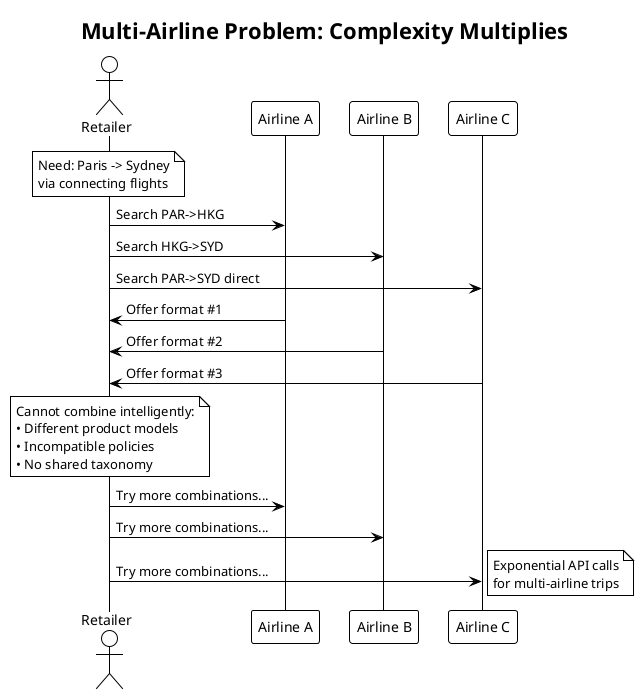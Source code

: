@startuml interline_complexity
!theme plain
title Multi-Airline Problem: Complexity Multiplies

actor Retailer
participant "Airline A" as A1
participant "Airline B" as A2
participant "Airline C" as A3

note over Retailer : Need: Paris -> Sydney\nvia connecting flights

Retailer -> A1 : Search PAR->HKG
Retailer -> A2 : Search HKG->SYD  
Retailer -> A3 : Search PAR->SYD direct

A1 -> Retailer : Offer format #1
A2 -> Retailer : Offer format #2
A3 -> Retailer : Offer format #3

note over Retailer : Cannot combine intelligently:\n• Different product models\n• Incompatible policies\n• No shared taxonomy

Retailer -> A1 : Try more combinations...
Retailer -> A2 : Try more combinations...
Retailer -> A3 : Try more combinations...

note right : Exponential API calls\nfor multi-airline trips
@enduml